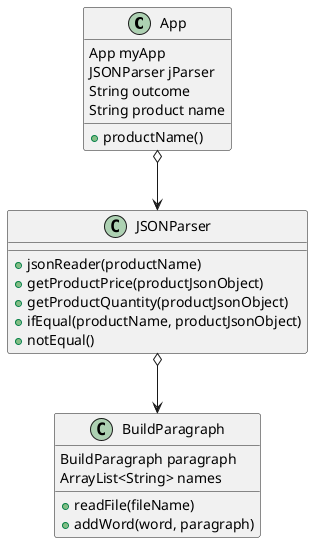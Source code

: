 @startuml
class App{
    App myApp
    JSONParser jParser
    String outcome
    String product name

    + productName()
}

class JSONParser{
    + jsonReader(productName)
    + getProductPrice(productJsonObject)
    + getProductQuantity(productJsonObject)
    + ifEqual(productName, productJsonObject)
    + notEqual()
}

class BuildParagraph {
    BuildParagraph paragraph
    ArrayList<String> names

    + readFile(fileName)
    + addWord(word, paragraph)
}

App o--> JSONParser
JSONParser o--> BuildParagraph
@enduml